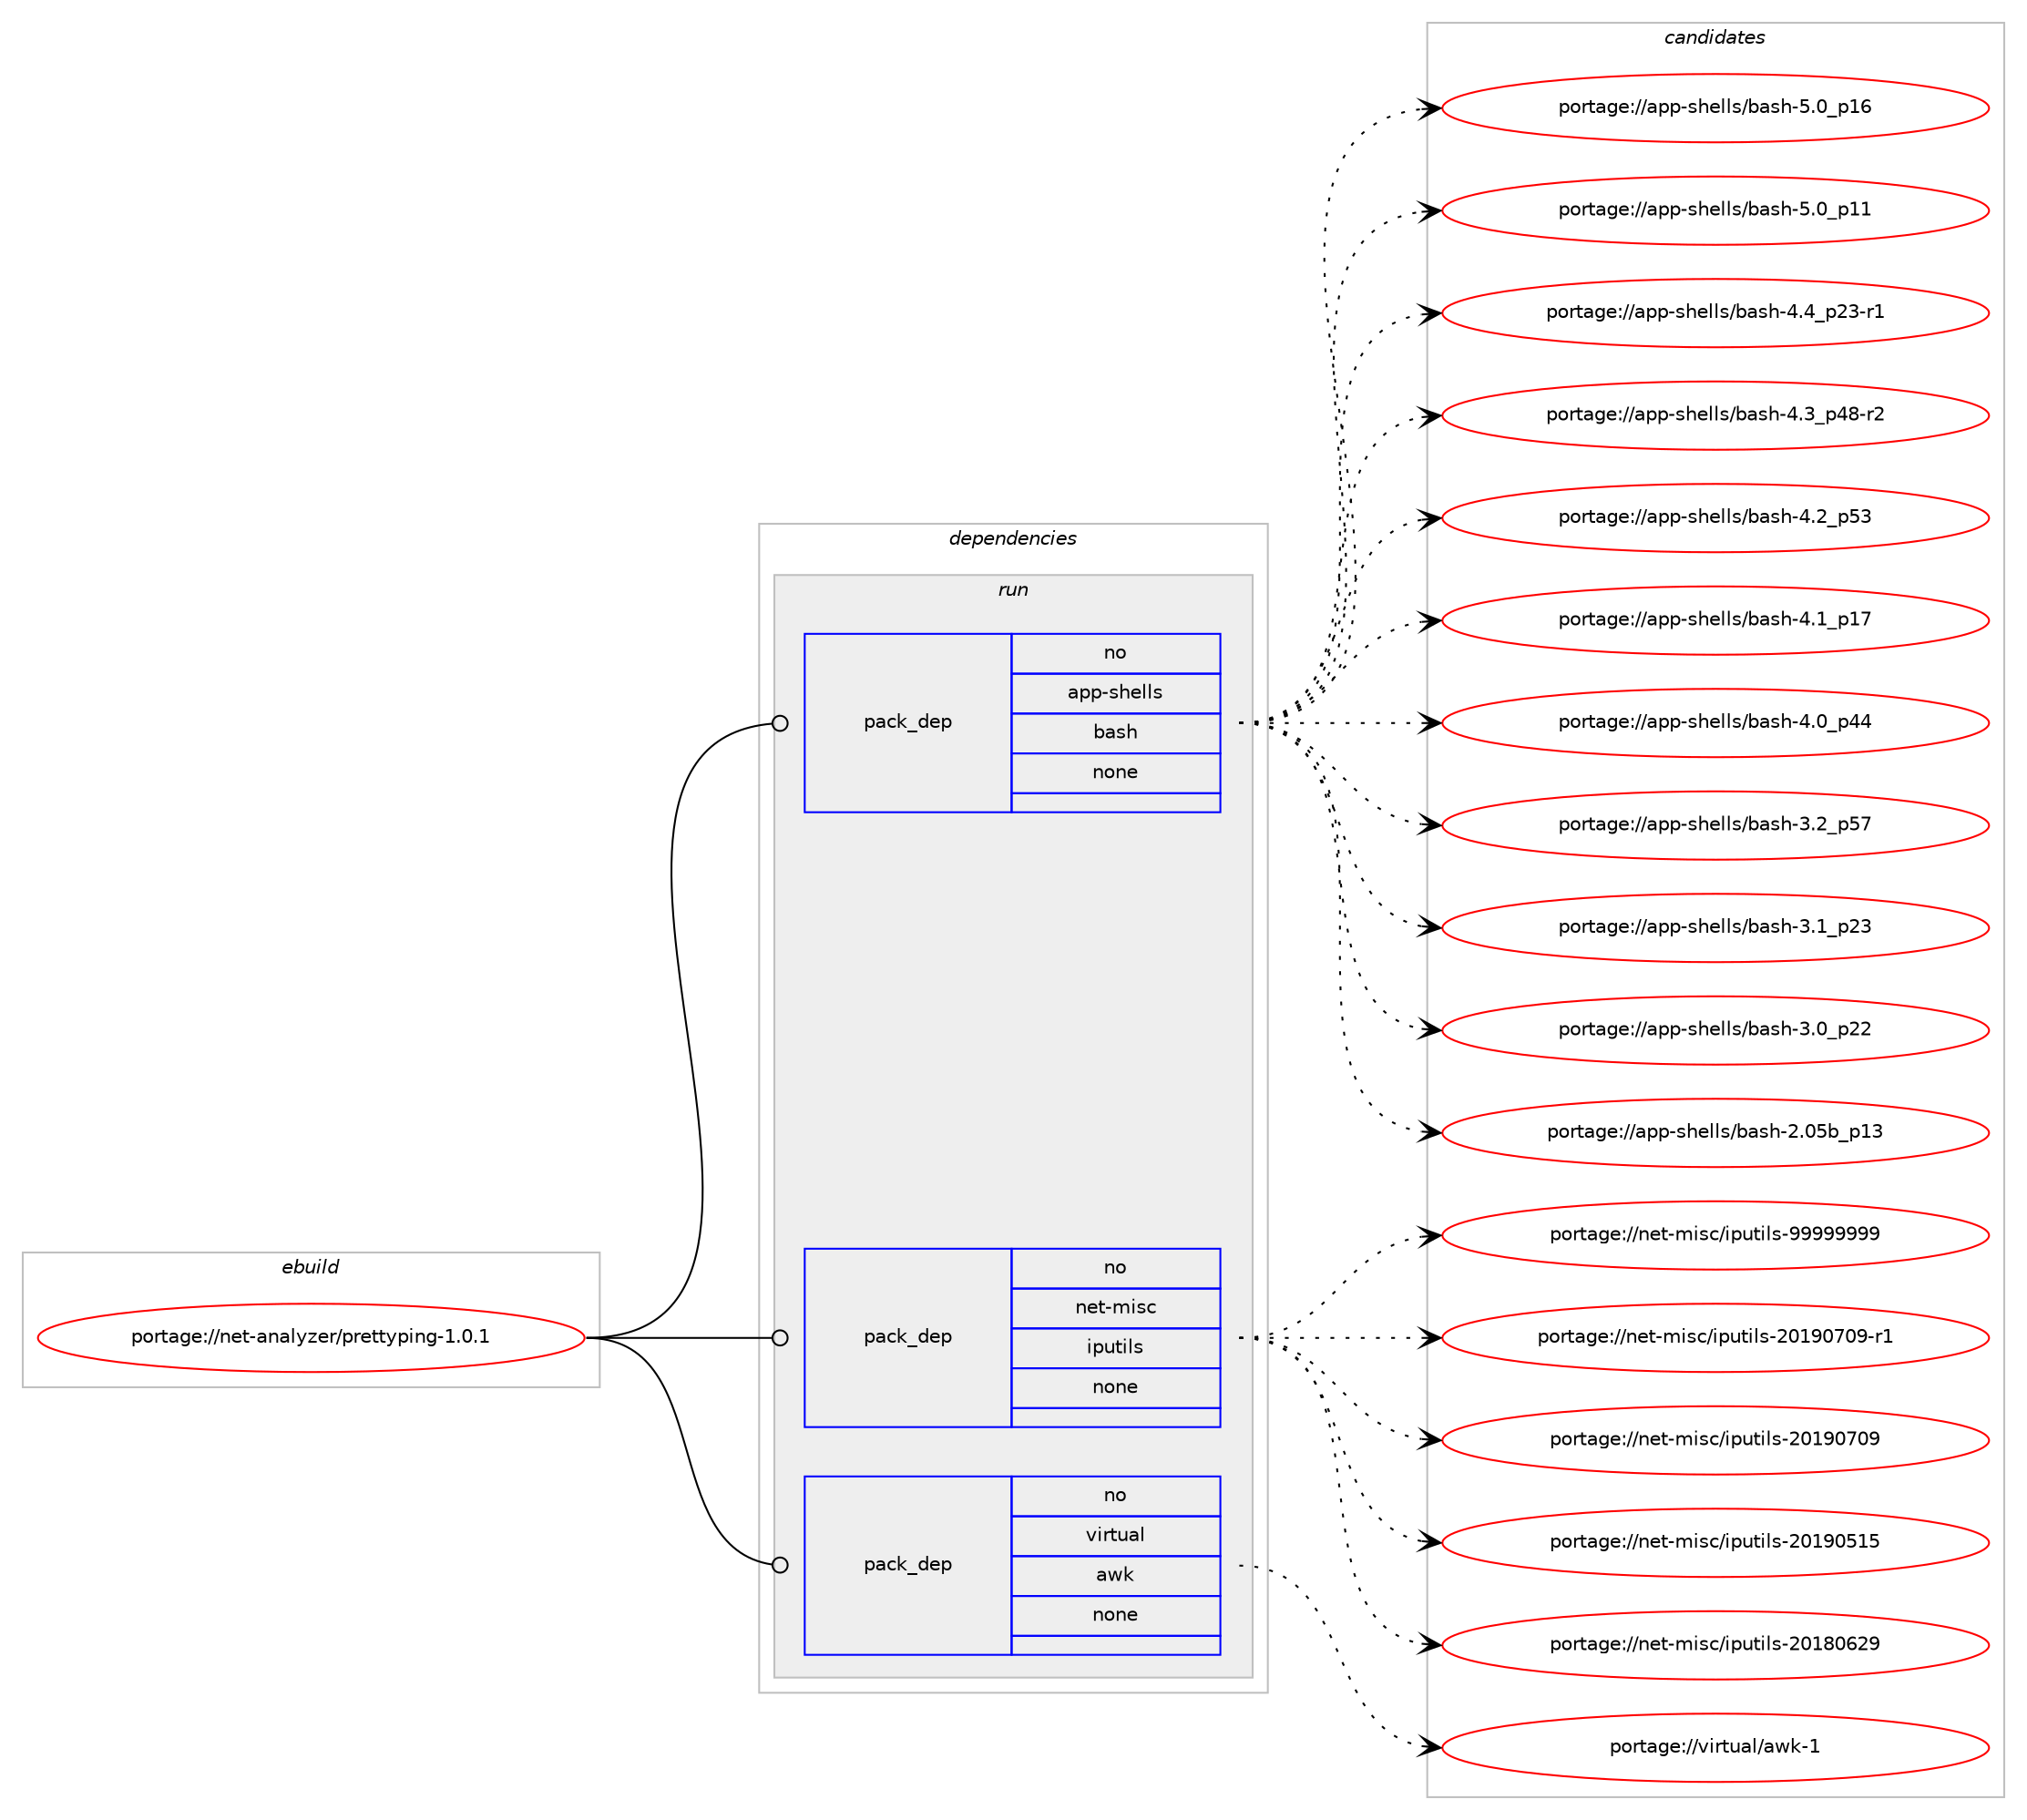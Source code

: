 digraph prolog {

# *************
# Graph options
# *************

newrank=true;
concentrate=true;
compound=true;
graph [rankdir=LR,fontname=Helvetica,fontsize=10,ranksep=1.5];#, ranksep=2.5, nodesep=0.2];
edge  [arrowhead=vee];
node  [fontname=Helvetica,fontsize=10];

# **********
# The ebuild
# **********

subgraph cluster_leftcol {
color=gray;
rank=same;
label=<<i>ebuild</i>>;
id [label="portage://net-analyzer/prettyping-1.0.1", color=red, width=4, href="../net-analyzer/prettyping-1.0.1.svg"];
}

# ****************
# The dependencies
# ****************

subgraph cluster_midcol {
color=gray;
label=<<i>dependencies</i>>;
subgraph cluster_compile {
fillcolor="#eeeeee";
style=filled;
label=<<i>compile</i>>;
}
subgraph cluster_compileandrun {
fillcolor="#eeeeee";
style=filled;
label=<<i>compile and run</i>>;
}
subgraph cluster_run {
fillcolor="#eeeeee";
style=filled;
label=<<i>run</i>>;
subgraph pack6794 {
dependency7893 [label=<<TABLE BORDER="0" CELLBORDER="1" CELLSPACING="0" CELLPADDING="4" WIDTH="220"><TR><TD ROWSPAN="6" CELLPADDING="30">pack_dep</TD></TR><TR><TD WIDTH="110">no</TD></TR><TR><TD>app-shells</TD></TR><TR><TD>bash</TD></TR><TR><TD>none</TD></TR><TR><TD></TD></TR></TABLE>>, shape=none, color=blue];
}
id:e -> dependency7893:w [weight=20,style="solid",arrowhead="odot"];
subgraph pack6795 {
dependency7894 [label=<<TABLE BORDER="0" CELLBORDER="1" CELLSPACING="0" CELLPADDING="4" WIDTH="220"><TR><TD ROWSPAN="6" CELLPADDING="30">pack_dep</TD></TR><TR><TD WIDTH="110">no</TD></TR><TR><TD>net-misc</TD></TR><TR><TD>iputils</TD></TR><TR><TD>none</TD></TR><TR><TD></TD></TR></TABLE>>, shape=none, color=blue];
}
id:e -> dependency7894:w [weight=20,style="solid",arrowhead="odot"];
subgraph pack6796 {
dependency7895 [label=<<TABLE BORDER="0" CELLBORDER="1" CELLSPACING="0" CELLPADDING="4" WIDTH="220"><TR><TD ROWSPAN="6" CELLPADDING="30">pack_dep</TD></TR><TR><TD WIDTH="110">no</TD></TR><TR><TD>virtual</TD></TR><TR><TD>awk</TD></TR><TR><TD>none</TD></TR><TR><TD></TD></TR></TABLE>>, shape=none, color=blue];
}
id:e -> dependency7895:w [weight=20,style="solid",arrowhead="odot"];
}
}

# **************
# The candidates
# **************

subgraph cluster_choices {
rank=same;
color=gray;
label=<<i>candidates</i>>;

subgraph choice6794 {
color=black;
nodesep=1;
choice971121124511510410110810811547989711510445534648951124954 [label="portage://app-shells/bash-5.0_p16", color=red, width=4,href="../app-shells/bash-5.0_p16.svg"];
choice971121124511510410110810811547989711510445534648951124949 [label="portage://app-shells/bash-5.0_p11", color=red, width=4,href="../app-shells/bash-5.0_p11.svg"];
choice9711211245115104101108108115479897115104455246529511250514511449 [label="portage://app-shells/bash-4.4_p23-r1", color=red, width=4,href="../app-shells/bash-4.4_p23-r1.svg"];
choice9711211245115104101108108115479897115104455246519511252564511450 [label="portage://app-shells/bash-4.3_p48-r2", color=red, width=4,href="../app-shells/bash-4.3_p48-r2.svg"];
choice971121124511510410110810811547989711510445524650951125351 [label="portage://app-shells/bash-4.2_p53", color=red, width=4,href="../app-shells/bash-4.2_p53.svg"];
choice971121124511510410110810811547989711510445524649951124955 [label="portage://app-shells/bash-4.1_p17", color=red, width=4,href="../app-shells/bash-4.1_p17.svg"];
choice971121124511510410110810811547989711510445524648951125252 [label="portage://app-shells/bash-4.0_p44", color=red, width=4,href="../app-shells/bash-4.0_p44.svg"];
choice971121124511510410110810811547989711510445514650951125355 [label="portage://app-shells/bash-3.2_p57", color=red, width=4,href="../app-shells/bash-3.2_p57.svg"];
choice971121124511510410110810811547989711510445514649951125051 [label="portage://app-shells/bash-3.1_p23", color=red, width=4,href="../app-shells/bash-3.1_p23.svg"];
choice971121124511510410110810811547989711510445514648951125050 [label="portage://app-shells/bash-3.0_p22", color=red, width=4,href="../app-shells/bash-3.0_p22.svg"];
choice9711211245115104101108108115479897115104455046485398951124951 [label="portage://app-shells/bash-2.05b_p13", color=red, width=4,href="../app-shells/bash-2.05b_p13.svg"];
dependency7893:e -> choice971121124511510410110810811547989711510445534648951124954:w [style=dotted,weight="100"];
dependency7893:e -> choice971121124511510410110810811547989711510445534648951124949:w [style=dotted,weight="100"];
dependency7893:e -> choice9711211245115104101108108115479897115104455246529511250514511449:w [style=dotted,weight="100"];
dependency7893:e -> choice9711211245115104101108108115479897115104455246519511252564511450:w [style=dotted,weight="100"];
dependency7893:e -> choice971121124511510410110810811547989711510445524650951125351:w [style=dotted,weight="100"];
dependency7893:e -> choice971121124511510410110810811547989711510445524649951124955:w [style=dotted,weight="100"];
dependency7893:e -> choice971121124511510410110810811547989711510445524648951125252:w [style=dotted,weight="100"];
dependency7893:e -> choice971121124511510410110810811547989711510445514650951125355:w [style=dotted,weight="100"];
dependency7893:e -> choice971121124511510410110810811547989711510445514649951125051:w [style=dotted,weight="100"];
dependency7893:e -> choice971121124511510410110810811547989711510445514648951125050:w [style=dotted,weight="100"];
dependency7893:e -> choice9711211245115104101108108115479897115104455046485398951124951:w [style=dotted,weight="100"];
}
subgraph choice6795 {
color=black;
nodesep=1;
choice110101116451091051159947105112117116105108115455757575757575757 [label="portage://net-misc/iputils-99999999", color=red, width=4,href="../net-misc/iputils-99999999.svg"];
choice1101011164510910511599471051121171161051081154550484957485548574511449 [label="portage://net-misc/iputils-20190709-r1", color=red, width=4,href="../net-misc/iputils-20190709-r1.svg"];
choice110101116451091051159947105112117116105108115455048495748554857 [label="portage://net-misc/iputils-20190709", color=red, width=4,href="../net-misc/iputils-20190709.svg"];
choice110101116451091051159947105112117116105108115455048495748534953 [label="portage://net-misc/iputils-20190515", color=red, width=4,href="../net-misc/iputils-20190515.svg"];
choice110101116451091051159947105112117116105108115455048495648545057 [label="portage://net-misc/iputils-20180629", color=red, width=4,href="../net-misc/iputils-20180629.svg"];
dependency7894:e -> choice110101116451091051159947105112117116105108115455757575757575757:w [style=dotted,weight="100"];
dependency7894:e -> choice1101011164510910511599471051121171161051081154550484957485548574511449:w [style=dotted,weight="100"];
dependency7894:e -> choice110101116451091051159947105112117116105108115455048495748554857:w [style=dotted,weight="100"];
dependency7894:e -> choice110101116451091051159947105112117116105108115455048495748534953:w [style=dotted,weight="100"];
dependency7894:e -> choice110101116451091051159947105112117116105108115455048495648545057:w [style=dotted,weight="100"];
}
subgraph choice6796 {
color=black;
nodesep=1;
choice1181051141161179710847971191074549 [label="portage://virtual/awk-1", color=red, width=4,href="../virtual/awk-1.svg"];
dependency7895:e -> choice1181051141161179710847971191074549:w [style=dotted,weight="100"];
}
}

}
